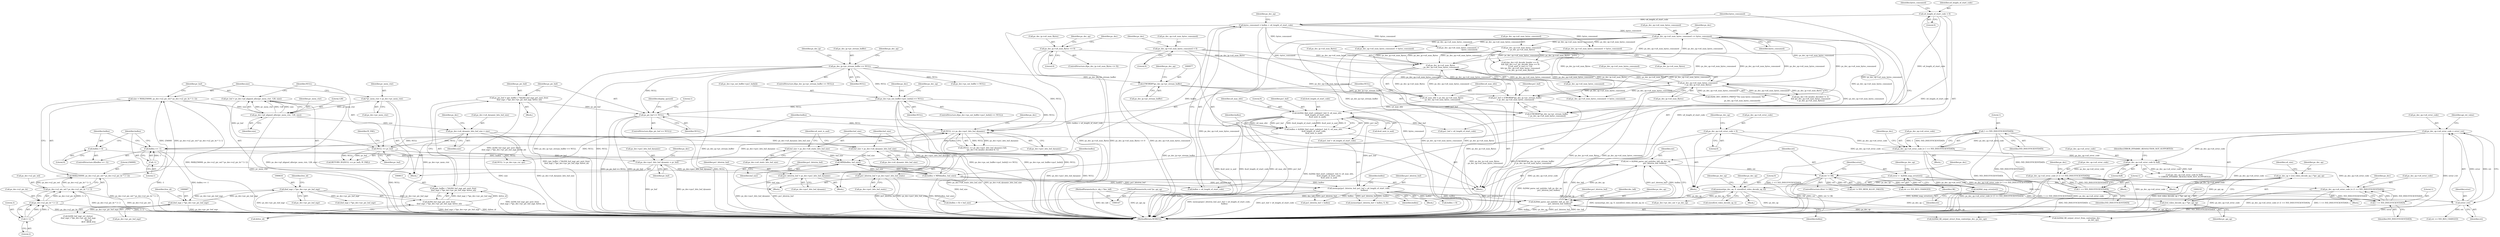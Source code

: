 digraph "0_Android_7554755536019e439433c515eeb44e701fb3bfb2@pointer" {
"1001760" [label="(Call,ps_dec_op->u4_error_code |= (1 << IVD_INSUFFICIENTDATA))"];
"1001708" [label="(Call,ps_dec_op->u4_error_code & 0xff)"];
"1001301" [label="(Call,ps_dec_op->u4_error_code = error | ret)"];
"1001305" [label="(Call,error | ret)"];
"1001297" [label="(Call,error =  ih264d_map_error(ret))"];
"1001299" [label="(Call,ih264d_map_error(ret))"];
"1001292" [label="(Call,ret != OK)"];
"1001284" [label="(Call,ret = ih264d_parse_nal_unit(dec_hdl, ps_dec_op,\n                              pu1_bitstrm_buf, buflen))"];
"1001286" [label="(Call,ih264d_parse_nal_unit(dec_hdl, ps_dec_op,\n                              pu1_bitstrm_buf, buflen))"];
"1000148" [label="(MethodParameterIn,iv_obj_t *dec_hdl)"];
"1000227" [label="(Call,memset(ps_dec_op, 0, sizeof(ivd_video_decode_op_t)))"];
"1000215" [label="(Call,ps_dec_op = (ivd_video_decode_op_t *)pv_api_op)"];
"1000217" [label="(Call,(ivd_video_decode_op_t *)pv_api_op)"];
"1000150" [label="(MethodParameterIn,void *pv_api_op)"];
"1001200" [label="(Call,memcpy(pu1_bitstrm_buf, pu1_buf + u4_length_of_start_code,\n                   buflen))"];
"1001055" [label="(Call,pu1_bitstrm_buf = ps_dec->pu1_bits_buf_dynamic)"];
"1001040" [label="(Call,ps_dec->pu1_bits_buf_dynamic = pv_buf)"];
"1001036" [label="(Call,NULL == pv_buf)"];
"1000995" [label="(Call,NULL == ps_dec->pu1_bits_buf_dynamic)"];
"1000406" [label="(Call,ps_dec->ps_out_buffer->pu1_bufs[i] == NULL)"];
"1000260" [label="(Call,ps_dec_ip->pv_stream_buffer == NULL)"];
"1000623" [label="(Call,ps_pic_buf == NULL)"];
"1000610" [label="(Call,ps_pic_buf = (pic_buffer_t *)ih264_buf_mgr_get_next_free(\n (buf_mgr_t *)ps_dec->pv_pic_buf_mgr, &free_id))"];
"1000612" [label="(Call,(pic_buffer_t *)ih264_buf_mgr_get_next_free(\n (buf_mgr_t *)ps_dec->pv_pic_buf_mgr, &free_id))"];
"1000614" [label="(Call,ih264_buf_mgr_get_next_free(\n (buf_mgr_t *)ps_dec->pv_pic_buf_mgr, &free_id))"];
"1000615" [label="(Call,(buf_mgr_t *)ps_dec->pv_pic_buf_mgr)"];
"1000686" [label="(Call,(buf_mgr_t *)ps_dec->pv_pic_buf_mgr)"];
"1001029" [label="(Call,pv_buf = ps_dec->pf_aligned_alloc(pv_mem_ctxt, 128, size))"];
"1001031" [label="(Call,ps_dec->pf_aligned_alloc(pv_mem_ctxt, 128, size))"];
"1001009" [label="(Call,*pv_mem_ctxt = ps_dec->pv_mem_ctxt)"];
"1001014" [label="(Call,size = MAX(256000, ps_dec->u2_pic_wd * ps_dec->u2_pic_ht * 3 / 2))"];
"1001016" [label="(Call,MAX(256000, ps_dec->u2_pic_wd * ps_dec->u2_pic_ht * 3 / 2))"];
"1001018" [label="(Call,ps_dec->u2_pic_wd * ps_dec->u2_pic_ht * 3 / 2)"];
"1001022" [label="(Call,ps_dec->u2_pic_ht * 3 / 2)"];
"1001026" [label="(Call,3 / 2)"];
"1001067" [label="(Call,pu1_bitstrm_buf = ps_dec->pu1_bits_buf_static)"];
"1001082" [label="(Call,ih264d_find_start_code(pu1_buf, 0, u4_max_ofst,\n &u4_length_of_start_code,\n &u4_next_is_aud))"];
"1000973" [label="(Call,pu1_buf = (UWORD8*)ps_dec_ip->pv_stream_buffer\n + ps_dec_op->u4_num_bytes_consumed)"];
"1000976" [label="(Call,(UWORD8*)ps_dec_ip->pv_stream_buffer)"];
"1001450" [label="(Call,ps_dec_op->u4_num_bytes_consumed\n < ps_dec_ip->u4_num_Bytes)"];
"1001108" [label="(Call,ps_dec_op->u4_num_bytes_consumed += bytes_consumed)"];
"1001103" [label="(Call,bytes_consumed = buflen + u4_length_of_start_code)"];
"1001098" [label="(Call,buflen = MIN(buflen, buf_size))"];
"1001100" [label="(Call,MIN(buflen, buf_size))"];
"1001091" [label="(Call,buflen == -1)"];
"1001080" [label="(Call,buflen = ih264d_find_start_code(pu1_buf, 0, u4_max_ofst,\n &u4_length_of_start_code,\n &u4_next_is_aud))"];
"1001093" [label="(Call,-1)"];
"1001095" [label="(Call,buflen = 0)"];
"1001060" [label="(Call,buf_size = ps_dec->u4_dynamic_bits_buf_size)"];
"1001045" [label="(Call,ps_dec->u4_dynamic_bits_buf_size = size)"];
"1001072" [label="(Call,buf_size = ps_dec->u4_static_bits_buf_size)"];
"1000171" [label="(Call,u4_length_of_start_code = 0)"];
"1000986" [label="(Call,ps_dec_ip->u4_num_Bytes\n - ps_dec_op->u4_num_bytes_consumed)"];
"1001425" [label="(Call,ps_dec_op->u4_num_bytes_consumed\n < ps_dec_ip->u4_num_Bytes)"];
"1000281" [label="(Call,ps_dec_ip->u4_num_Bytes <= 0)"];
"1000306" [label="(Call,ps_dec_op->u4_num_bytes_consumed = 0)"];
"1000984" [label="(Call,u4_max_ofst = ps_dec_ip->u4_num_Bytes\n - ps_dec_op->u4_num_bytes_consumed)"];
"1000476" [label="(Call,ps_dec_op->u4_error_code = 0)"];
"1001234" [label="(Call,ps_dec_op->u4_error_code |= 1 << IVD_INSUFFICIENTDATA)"];
"1001238" [label="(Call,1 << IVD_INSUFFICIENTDATA)"];
"1001740" [label="(Call,ps_dec_op->u4_error_code |= (1 << IVD_INSUFFICIENTDATA))"];
"1001744" [label="(Call,1 << IVD_INSUFFICIENTDATA)"];
"1001764" [label="(Call,1 << IVD_INSUFFICIENTDATA)"];
"1001057" [label="(Call,ps_dec->pu1_bits_buf_dynamic)"];
"1001289" [label="(Identifier,pu1_bitstrm_buf)"];
"1001022" [label="(Call,ps_dec->u2_pic_ht * 3 / 2)"];
"1001061" [label="(Identifier,buf_size)"];
"1001017" [label="(Literal,256000)"];
"1001552" [label="(Call,ret == IVD_RES_CHANGED)"];
"1001306" [label="(Identifier,error)"];
"1000994" [label="(Call,(NULL == ps_dec->pu1_bits_buf_dynamic) &&\n (ps_dec->i4_header_decoded & 1))"];
"1001080" [label="(Call,buflen = ih264d_find_start_code(pu1_buf, 0, u4_max_ofst,\n &u4_length_of_start_code,\n &u4_next_is_aud))"];
"1001082" [label="(Call,ih264d_find_start_code(pu1_buf, 0, u4_max_ofst,\n &u4_length_of_start_code,\n &u4_next_is_aud))"];
"1001105" [label="(Call,buflen + u4_length_of_start_code)"];
"1000313" [label="(Identifier,ps_dec)"];
"1000630" [label="(Identifier,display_queued)"];
"1001200" [label="(Call,memcpy(pu1_bitstrm_buf, pu1_buf + u4_length_of_start_code,\n                   buflen))"];
"1001292" [label="(Call,ret != OK)"];
"1001101" [label="(Identifier,buflen)"];
"1001294" [label="(Identifier,OK)"];
"1001108" [label="(Call,ps_dec_op->u4_num_bytes_consumed += bytes_consumed)"];
"1000480" [label="(Literal,0)"];
"1001286" [label="(Call,ih264d_parse_nal_unit(dec_hdl, ps_dec_op,\n                              pu1_bitstrm_buf, buflen))"];
"1001419" [label="(Call,(ps_dec->i4_header_decoded != 3)\n && (ps_dec_op->u4_num_bytes_consumed\n < ps_dec_ip->u4_num_Bytes))"];
"1001010" [label="(Identifier,pv_mem_ctxt)"];
"1001026" [label="(Call,3 / 2)"];
"1001052" [label="(Identifier,ps_dec)"];
"1001744" [label="(Call,1 << IVD_INSUFFICIENTDATA)"];
"1001299" [label="(Call,ih264d_map_error(ret))"];
"1001085" [label="(Identifier,u4_max_ofst)"];
"1000215" [label="(Call,ps_dec_op = (ivd_video_decode_op_t *)pv_api_op)"];
"1001060" [label="(Call,buf_size = ps_dec->u4_dynamic_bits_buf_size)"];
"1000280" [label="(ControlStructure,if(ps_dec_ip->u4_num_Bytes <= 0))"];
"1001741" [label="(Call,ps_dec_op->u4_error_code)"];
"1001295" [label="(Block,)"];
"1001450" [label="(Call,ps_dec_op->u4_num_bytes_consumed\n < ps_dec_ip->u4_num_Bytes)"];
"1001370" [label="(Call,ps_dec_op->u4_num_bytes_consumed -= bytes_consumed)"];
"1001587" [label="(Call,ps_dec_op->u4_num_bytes_consumed -= bytes_consumed)"];
"1001038" [label="(Identifier,pv_buf)"];
"1002022" [label="(Call,ih264d_fill_output_struct_from_context(ps_dec, ps_dec_op))"];
"1000997" [label="(Call,ps_dec->pu1_bits_buf_dynamic)"];
"1001712" [label="(Literal,0xff)"];
"1001011" [label="(Call,ps_dec->pv_mem_ctxt)"];
"1001084" [label="(Literal,0)"];
"1000282" [label="(Call,ps_dec_ip->u4_num_Bytes)"];
"1001244" [label="(Identifier,ps_dec)"];
"1001016" [label="(Call,MAX(256000, ps_dec->u2_pic_wd * ps_dec->u2_pic_ht * 3 / 2))"];
"1001096" [label="(Identifier,buflen)"];
"1000686" [label="(Call,(buf_mgr_t *)ps_dec->pv_pic_buf_mgr)"];
"1000611" [label="(Identifier,ps_pic_buf)"];
"1001240" [label="(Identifier,IVD_INSUFFICIENTDATA)"];
"1001284" [label="(Call,ret = ih264d_parse_nal_unit(dec_hdl, ps_dec_op,\n                              pu1_bitstrm_buf, buflen))"];
"1001745" [label="(Literal,1)"];
"1000614" [label="(Call,ih264_buf_mgr_get_next_free(\n (buf_mgr_t *)ps_dec->pv_pic_buf_mgr, &free_id))"];
"1001214" [label="(Call,pu1_bitstrm_buf + buflen)"];
"1000978" [label="(Call,ps_dec_ip->pv_stream_buffer)"];
"1000691" [label="(Identifier,free_id)"];
"1001740" [label="(Call,ps_dec_op->u4_error_code |= (1 << IVD_INSUFFICIENTDATA))"];
"1001049" [label="(Identifier,size)"];
"1001713" [label="(Identifier,ERROR_DYNAMIC_RESOLUTION_NOT_SUPPORTED)"];
"1001068" [label="(Identifier,pu1_bitstrm_buf)"];
"1000171" [label="(Call,u4_length_of_start_code = 0)"];
"1000620" [label="(Call,&free_id)"];
"1000268" [label="(Identifier,ps_dec_op)"];
"1001103" [label="(Call,bytes_consumed = buflen + u4_length_of_start_code)"];
"1001302" [label="(Call,ps_dec_op->u4_error_code)"];
"1001119" [label="(Identifier,ps_dec)"];
"1001213" [label="(Call,memset(pu1_bitstrm_buf + buflen, 0, 8))"];
"1001036" [label="(Call,NULL == pv_buf)"];
"1000995" [label="(Call,NULL == ps_dec->pu1_bits_buf_dynamic)"];
"1001067" [label="(Call,pu1_bitstrm_buf = ps_dec->pu1_bits_buf_static)"];
"1000483" [label="(Identifier,ps_dec_op)"];
"1001248" [label="(Call,ih264d_fill_output_struct_from_context(ps_dec,\n                                                           ps_dec_op))"];
"1001027" [label="(Literal,3)"];
"1000984" [label="(Call,u4_max_ofst = ps_dec_ip->u4_num_Bytes\n - ps_dec_op->u4_num_bytes_consumed)"];
"1001039" [label="(Identifier,IV_FAIL)"];
"1001018" [label="(Call,ps_dec->u2_pic_wd * ps_dec->u2_pic_ht * 3 / 2)"];
"1001047" [label="(Identifier,ps_dec)"];
"1001451" [label="(Call,ps_dec_op->u4_num_bytes_consumed)"];
"1001028" [label="(Literal,2)"];
"1001015" [label="(Identifier,size)"];
"1001297" [label="(Call,error =  ih264d_map_error(ret))"];
"1000176" [label="(Identifier,bytes_consumed)"];
"1000223" [label="(Identifier,u4_size)"];
"1001034" [label="(Identifier,size)"];
"1001708" [label="(Call,ps_dec_op->u4_error_code & 0xff)"];
"1001207" [label="(Call,(buflen + 8) < buf_size)"];
"1001081" [label="(Identifier,buflen)"];
"1001739" [label="(Block,)"];
"1001765" [label="(Literal,1)"];
"1001298" [label="(Identifier,error)"];
"1000982" [label="(Identifier,ps_dec_op)"];
"1001235" [label="(Call,ps_dec_op->u4_error_code)"];
"1001291" [label="(ControlStructure,if(ret != OK))"];
"1000612" [label="(Call,(pic_buffer_t *)ih264_buf_mgr_get_next_free(\n (buf_mgr_t *)ps_dec->pv_pic_buf_mgr, &free_id))"];
"1001766" [label="(Identifier,IVD_INSUFFICIENTDATA)"];
"1001287" [label="(Identifier,dec_hdl)"];
"1000260" [label="(Call,ps_dec_ip->pv_stream_buffer == NULL)"];
"1001126" [label="(Call,pu1_buf + u4_length_of_start_code)"];
"1001434" [label="(Call,((ps_dec->i4_decode_header == 0)\n && ((ps_dec->u1_pic_decode_done == 0)\n || (u4_next_is_aud == 1)))\n && (ps_dec_op->u4_num_bytes_consumed\n < ps_dec_ip->u4_num_Bytes))"];
"1001072" [label="(Call,buf_size = ps_dec->u4_static_bits_buf_size)"];
"1000237" [label="(Call,ps_dec->pv_dec_out = ps_dec_op)"];
"1001761" [label="(Call,ps_dec_op->u4_error_code)"];
"1002135" [label="(Call,H264_DEC_DEBUG_PRINT(\"The num bytes consumed: %d\n\",\n                         ps_dec_op->u4_num_bytes_consumed))"];
"1000986" [label="(Call,ps_dec_ip->u4_num_Bytes\n - ps_dec_op->u4_num_bytes_consumed)"];
"1001054" [label="(Block,)"];
"1001313" [label="(Call,ret == IVD_RES_CHANGED)"];
"1000150" [label="(MethodParameterIn,void *pv_api_op)"];
"1001285" [label="(Identifier,ret)"];
"1001035" [label="(Call,RETURN_IF((NULL == pv_buf), IV_FAIL))"];
"1001066" [label="(Block,)"];
"1001151" [label="(Call,ps_dec_op->u4_num_bytes_consumed -=\n                                        bytes_consumed)"];
"1001100" [label="(Call,MIN(buflen, buf_size))"];
"1001088" [label="(Call,&u4_next_is_aud)"];
"1001112" [label="(Identifier,bytes_consumed)"];
"1000987" [label="(Call,ps_dec_ip->u4_num_Bytes)"];
"1000230" [label="(Call,sizeof(ivd_video_decode_op_t))"];
"1001305" [label="(Call,error | ret)"];
"1000608" [label="(Block,)"];
"1001083" [label="(Identifier,pu1_buf)"];
"1000310" [label="(Literal,0)"];
"1000220" [label="(Block,)"];
"1001009" [label="(Call,*pv_mem_ctxt = ps_dec->pv_mem_ctxt)"];
"1000217" [label="(Call,(ivd_video_decode_op_t *)pv_api_op)"];
"1001014" [label="(Call,size = MAX(256000, ps_dec->u2_pic_wd * ps_dec->u2_pic_ht * 3 / 2))"];
"1001095" [label="(Call,buflen = 0)"];
"1000307" [label="(Call,ps_dec_op->u4_num_bytes_consumed)"];
"1001099" [label="(Identifier,buflen)"];
"1000435" [label="(Identifier,ps_dec)"];
"1001031" [label="(Call,ps_dec->pf_aligned_alloc(pv_mem_ctxt, 128, size))"];
"1000289" [label="(Identifier,ps_dec_op)"];
"1000303" [label="(Identifier,ps_dec)"];
"1001751" [label="(Identifier,ps_dec)"];
"1001205" [label="(Identifier,buflen)"];
"1001098" [label="(Call,buflen = MIN(buflen, buf_size))"];
"1001764" [label="(Call,1 << IVD_INSUFFICIENTDATA)"];
"1001037" [label="(Identifier,NULL)"];
"1001040" [label="(Call,ps_dec->pu1_bits_buf_dynamic = pv_buf)"];
"1001472" [label="(Call,ret != IVD_MEM_ALLOC_FAILED)"];
"1001045" [label="(Call,ps_dec->u4_dynamic_bits_buf_size = size)"];
"1001097" [label="(Literal,0)"];
"1001019" [label="(Call,ps_dec->u2_pic_wd)"];
"1001746" [label="(Identifier,IVD_INSUFFICIENTDATA)"];
"1001707" [label="(Call,(ps_dec_op->u4_error_code & 0xff)\n != ERROR_DYNAMIC_RESOLUTION_NOT_SUPPORTED)"];
"1000418" [label="(Identifier,ps_dec_op)"];
"1000173" [label="(Literal,0)"];
"1001201" [label="(Identifier,pu1_bitstrm_buf)"];
"1001104" [label="(Identifier,bytes_consumed)"];
"1000971" [label="(Block,)"];
"1001209" [label="(Identifier,buflen)"];
"1000622" [label="(ControlStructure,if(ps_pic_buf == NULL))"];
"1001032" [label="(Identifier,pv_mem_ctxt)"];
"1001074" [label="(Call,ps_dec->u4_static_bits_buf_size)"];
"1000219" [label="(Identifier,pv_api_op)"];
"1001290" [label="(Identifier,buflen)"];
"1001760" [label="(Call,ps_dec_op->u4_error_code |= (1 << IVD_INSUFFICIENTDATA))"];
"1000623" [label="(Call,ps_pic_buf == NULL)"];
"1001347" [label="(Call,ps_dec_op->u4_num_bytes_consumed -= bytes_consumed)"];
"1000151" [label="(Block,)"];
"1001023" [label="(Call,ps_dec->u2_pic_ht)"];
"1001709" [label="(Call,ps_dec_op->u4_error_code)"];
"1000148" [label="(MethodParameterIn,iv_obj_t *dec_hdl)"];
"1001110" [label="(Identifier,ps_dec_op)"];
"1001202" [label="(Call,pu1_buf + u4_length_of_start_code)"];
"1001301" [label="(Call,ps_dec_op->u4_error_code = error | ret)"];
"1000285" [label="(Literal,0)"];
"1000229" [label="(Literal,0)"];
"1002100" [label="(Call,NULL != ps_dec->ps_cur_sps)"];
"1000621" [label="(Identifier,free_id)"];
"1001046" [label="(Call,ps_dec->u4_dynamic_bits_buf_size)"];
"1001005" [label="(Block,)"];
"1001303" [label="(Identifier,ps_dec_op)"];
"1000975" [label="(Call,(UWORD8*)ps_dec_ip->pv_stream_buffer\n + ps_dec_op->u4_num_bytes_consumed)"];
"1000610" [label="(Call,ps_pic_buf = (pic_buffer_t *)ih264_buf_mgr_get_next_free(\n (buf_mgr_t *)ps_dec->pv_pic_buf_mgr, &free_id))"];
"1001425" [label="(Call,ps_dec_op->u4_num_bytes_consumed\n < ps_dec_ip->u4_num_Bytes)"];
"1001062" [label="(Call,ps_dec->u4_dynamic_bits_buf_size)"];
"1001090" [label="(ControlStructure,if(buflen == -1))"];
"1000477" [label="(Call,ps_dec_op->u4_error_code)"];
"1000985" [label="(Identifier,u4_max_ofst)"];
"1001429" [label="(Call,ps_dec_ip->u4_num_Bytes)"];
"1000234" [label="(Identifier,ps_dec_op)"];
"1000306" [label="(Call,ps_dec_op->u4_num_bytes_consumed = 0)"];
"1000414" [label="(Identifier,NULL)"];
"1001199" [label="(Block,)"];
"1000259" [label="(ControlStructure,if(ps_dec_ip->pv_stream_buffer == NULL))"];
"1001109" [label="(Call,ps_dec_op->u4_num_bytes_consumed)"];
"1001293" [label="(Identifier,ret)"];
"1001300" [label="(Identifier,ret)"];
"1001029" [label="(Call,pv_buf = ps_dec->pf_aligned_alloc(pv_mem_ctxt, 128, size))"];
"1000617" [label="(Call,ps_dec->pv_pic_buf_mgr)"];
"1001759" [label="(Block,)"];
"1001307" [label="(Identifier,ret)"];
"1001044" [label="(Identifier,pv_buf)"];
"1000678" [label="(Literal,1)"];
"1001030" [label="(Identifier,pv_buf)"];
"1000405" [label="(ControlStructure,if(ps_dec->ps_out_buffer->pu1_bufs[i] == NULL))"];
"1000283" [label="(Identifier,ps_dec_ip)"];
"1000264" [label="(Identifier,NULL)"];
"1001208" [label="(Call,buflen + 8)"];
"1000624" [label="(Identifier,ps_pic_buf)"];
"1001234" [label="(Call,ps_dec_op->u4_error_code |= 1 << IVD_INSUFFICIENTDATA)"];
"1001055" [label="(Call,pu1_bitstrm_buf = ps_dec->pu1_bits_buf_dynamic)"];
"1001041" [label="(Call,ps_dec->pu1_bits_buf_dynamic)"];
"1000216" [label="(Identifier,ps_dec_op)"];
"1001093" [label="(Call,-1)"];
"1001238" [label="(Call,1 << IVD_INSUFFICIENTDATA)"];
"1001239" [label="(Literal,1)"];
"1001002" [label="(Identifier,ps_dec)"];
"1001769" [label="(Identifier,ps_dec)"];
"1001073" [label="(Identifier,buf_size)"];
"1002142" [label="(MethodReturn,WORD32)"];
"1001309" [label="(Identifier,api_ret_value)"];
"1000625" [label="(Identifier,NULL)"];
"1000688" [label="(Call,ps_dec->pv_pic_buf_mgr)"];
"1000172" [label="(Identifier,u4_length_of_start_code)"];
"1001091" [label="(Call,buflen == -1)"];
"1000973" [label="(Call,pu1_buf = (UWORD8*)ps_dec_ip->pv_stream_buffer\n + ps_dec_op->u4_num_bytes_consumed)"];
"1001069" [label="(Call,ps_dec->pu1_bits_buf_static)"];
"1001086" [label="(Call,&u4_length_of_start_code)"];
"1001094" [label="(Literal,1)"];
"1000974" [label="(Identifier,pu1_buf)"];
"1000685" [label="(Call,ih264_buf_mgr_set_status(\n (buf_mgr_t *)ps_dec->pv_pic_buf_mgr,\n                                    free_id,\n                                    BUF_MGR_IO))"];
"1000976" [label="(Call,(UWORD8*)ps_dec_ip->pv_stream_buffer)"];
"1001033" [label="(Literal,128)"];
"1000406" [label="(Call,ps_dec->ps_out_buffer->pu1_bufs[i] == NULL)"];
"1001078" [label="(Identifier,u4_next_is_aud)"];
"1000227" [label="(Call,memset(ps_dec_op, 0, sizeof(ivd_video_decode_op_t)))"];
"1001288" [label="(Identifier,ps_dec_op)"];
"1001228" [label="(Block,)"];
"1000476" [label="(Call,ps_dec_op->u4_error_code = 0)"];
"1000228" [label="(Identifier,ps_dec_op)"];
"1000615" [label="(Call,(buf_mgr_t *)ps_dec->pv_pic_buf_mgr)"];
"1001367" [label="(Identifier,ps_dec)"];
"1001102" [label="(Identifier,buf_size)"];
"1000407" [label="(Call,ps_dec->ps_out_buffer->pu1_bufs[i])"];
"1000261" [label="(Call,ps_dec_ip->pv_stream_buffer)"];
"1001056" [label="(Identifier,pu1_bitstrm_buf)"];
"1000990" [label="(Call,ps_dec_op->u4_num_bytes_consumed)"];
"1001426" [label="(Call,ps_dec_op->u4_num_bytes_consumed)"];
"1000996" [label="(Identifier,NULL)"];
"1000696" [label="(Call,(buf_mgr_t *)ps_dec->pv_pic_buf_mgr)"];
"1000311" [label="(Call,ps_dec->ps_out_buffer = NULL)"];
"1001092" [label="(Identifier,buflen)"];
"1001454" [label="(Call,ps_dec_ip->u4_num_Bytes)"];
"1000281" [label="(Call,ps_dec_ip->u4_num_Bytes <= 0)"];
"1001760" -> "1001759"  [label="AST: "];
"1001760" -> "1001764"  [label="CFG: "];
"1001761" -> "1001760"  [label="AST: "];
"1001764" -> "1001760"  [label="AST: "];
"1001769" -> "1001760"  [label="CFG: "];
"1001760" -> "1002142"  [label="DDG: ps_dec_op->u4_error_code |= (1 << IVD_INSUFFICIENTDATA)"];
"1001760" -> "1002142"  [label="DDG: 1 << IVD_INSUFFICIENTDATA"];
"1001760" -> "1002142"  [label="DDG: ps_dec_op->u4_error_code"];
"1001708" -> "1001760"  [label="DDG: ps_dec_op->u4_error_code"];
"1001740" -> "1001760"  [label="DDG: ps_dec_op->u4_error_code"];
"1001764" -> "1001760"  [label="DDG: 1"];
"1001764" -> "1001760"  [label="DDG: IVD_INSUFFICIENTDATA"];
"1001708" -> "1001707"  [label="AST: "];
"1001708" -> "1001712"  [label="CFG: "];
"1001709" -> "1001708"  [label="AST: "];
"1001712" -> "1001708"  [label="AST: "];
"1001713" -> "1001708"  [label="CFG: "];
"1001708" -> "1002142"  [label="DDG: ps_dec_op->u4_error_code"];
"1001708" -> "1001707"  [label="DDG: ps_dec_op->u4_error_code"];
"1001708" -> "1001707"  [label="DDG: 0xff"];
"1001301" -> "1001708"  [label="DDG: ps_dec_op->u4_error_code"];
"1000476" -> "1001708"  [label="DDG: ps_dec_op->u4_error_code"];
"1001234" -> "1001708"  [label="DDG: ps_dec_op->u4_error_code"];
"1001708" -> "1001740"  [label="DDG: ps_dec_op->u4_error_code"];
"1001301" -> "1001295"  [label="AST: "];
"1001301" -> "1001305"  [label="CFG: "];
"1001302" -> "1001301"  [label="AST: "];
"1001305" -> "1001301"  [label="AST: "];
"1001309" -> "1001301"  [label="CFG: "];
"1001301" -> "1002142"  [label="DDG: ps_dec_op->u4_error_code"];
"1001301" -> "1002142"  [label="DDG: error | ret"];
"1001301" -> "1001234"  [label="DDG: ps_dec_op->u4_error_code"];
"1001305" -> "1001301"  [label="DDG: error"];
"1001305" -> "1001301"  [label="DDG: ret"];
"1001305" -> "1001307"  [label="CFG: "];
"1001306" -> "1001305"  [label="AST: "];
"1001307" -> "1001305"  [label="AST: "];
"1001305" -> "1002142"  [label="DDG: error"];
"1001297" -> "1001305"  [label="DDG: error"];
"1001299" -> "1001305"  [label="DDG: ret"];
"1001305" -> "1001313"  [label="DDG: ret"];
"1001297" -> "1001295"  [label="AST: "];
"1001297" -> "1001299"  [label="CFG: "];
"1001298" -> "1001297"  [label="AST: "];
"1001299" -> "1001297"  [label="AST: "];
"1001303" -> "1001297"  [label="CFG: "];
"1001297" -> "1002142"  [label="DDG: ih264d_map_error(ret)"];
"1001299" -> "1001297"  [label="DDG: ret"];
"1001299" -> "1001300"  [label="CFG: "];
"1001300" -> "1001299"  [label="AST: "];
"1001292" -> "1001299"  [label="DDG: ret"];
"1001292" -> "1001291"  [label="AST: "];
"1001292" -> "1001294"  [label="CFG: "];
"1001293" -> "1001292"  [label="AST: "];
"1001294" -> "1001292"  [label="AST: "];
"1001298" -> "1001292"  [label="CFG: "];
"1001367" -> "1001292"  [label="CFG: "];
"1001292" -> "1002142"  [label="DDG: OK"];
"1001292" -> "1002142"  [label="DDG: ret"];
"1001292" -> "1002142"  [label="DDG: ret != OK"];
"1001284" -> "1001292"  [label="DDG: ret"];
"1001292" -> "1001472"  [label="DDG: ret"];
"1001292" -> "1001552"  [label="DDG: ret"];
"1001284" -> "1000971"  [label="AST: "];
"1001284" -> "1001286"  [label="CFG: "];
"1001285" -> "1001284"  [label="AST: "];
"1001286" -> "1001284"  [label="AST: "];
"1001293" -> "1001284"  [label="CFG: "];
"1001284" -> "1002142"  [label="DDG: ih264d_parse_nal_unit(dec_hdl, ps_dec_op,\n                              pu1_bitstrm_buf, buflen)"];
"1001286" -> "1001284"  [label="DDG: dec_hdl"];
"1001286" -> "1001284"  [label="DDG: ps_dec_op"];
"1001286" -> "1001284"  [label="DDG: pu1_bitstrm_buf"];
"1001286" -> "1001284"  [label="DDG: buflen"];
"1001286" -> "1001290"  [label="CFG: "];
"1001287" -> "1001286"  [label="AST: "];
"1001288" -> "1001286"  [label="AST: "];
"1001289" -> "1001286"  [label="AST: "];
"1001290" -> "1001286"  [label="AST: "];
"1001286" -> "1002142"  [label="DDG: buflen"];
"1001286" -> "1002142"  [label="DDG: ps_dec_op"];
"1001286" -> "1002142"  [label="DDG: pu1_bitstrm_buf"];
"1001286" -> "1002142"  [label="DDG: dec_hdl"];
"1001286" -> "1001248"  [label="DDG: ps_dec_op"];
"1000148" -> "1001286"  [label="DDG: dec_hdl"];
"1000227" -> "1001286"  [label="DDG: ps_dec_op"];
"1001200" -> "1001286"  [label="DDG: pu1_bitstrm_buf"];
"1001200" -> "1001286"  [label="DDG: buflen"];
"1001286" -> "1002022"  [label="DDG: ps_dec_op"];
"1000148" -> "1000147"  [label="AST: "];
"1000148" -> "1002142"  [label="DDG: dec_hdl"];
"1000227" -> "1000220"  [label="AST: "];
"1000227" -> "1000230"  [label="CFG: "];
"1000228" -> "1000227"  [label="AST: "];
"1000229" -> "1000227"  [label="AST: "];
"1000230" -> "1000227"  [label="AST: "];
"1000234" -> "1000227"  [label="CFG: "];
"1000227" -> "1002142"  [label="DDG: memset(ps_dec_op, 0, sizeof(ivd_video_decode_op_t))"];
"1000215" -> "1000227"  [label="DDG: ps_dec_op"];
"1000227" -> "1000237"  [label="DDG: ps_dec_op"];
"1000227" -> "1001248"  [label="DDG: ps_dec_op"];
"1000227" -> "1002022"  [label="DDG: ps_dec_op"];
"1000215" -> "1000151"  [label="AST: "];
"1000215" -> "1000217"  [label="CFG: "];
"1000216" -> "1000215"  [label="AST: "];
"1000217" -> "1000215"  [label="AST: "];
"1000223" -> "1000215"  [label="CFG: "];
"1000215" -> "1002142"  [label="DDG: (ivd_video_decode_op_t *)pv_api_op"];
"1000217" -> "1000215"  [label="DDG: pv_api_op"];
"1000217" -> "1000219"  [label="CFG: "];
"1000218" -> "1000217"  [label="AST: "];
"1000219" -> "1000217"  [label="AST: "];
"1000217" -> "1002142"  [label="DDG: pv_api_op"];
"1000150" -> "1000217"  [label="DDG: pv_api_op"];
"1000150" -> "1000147"  [label="AST: "];
"1000150" -> "1002142"  [label="DDG: pv_api_op"];
"1001200" -> "1001199"  [label="AST: "];
"1001200" -> "1001205"  [label="CFG: "];
"1001201" -> "1001200"  [label="AST: "];
"1001202" -> "1001200"  [label="AST: "];
"1001205" -> "1001200"  [label="AST: "];
"1001209" -> "1001200"  [label="CFG: "];
"1001200" -> "1002142"  [label="DDG: pu1_buf + u4_length_of_start_code"];
"1001200" -> "1002142"  [label="DDG: memcpy(pu1_bitstrm_buf, pu1_buf + u4_length_of_start_code,\n                   buflen)"];
"1001055" -> "1001200"  [label="DDG: pu1_bitstrm_buf"];
"1001067" -> "1001200"  [label="DDG: pu1_bitstrm_buf"];
"1001082" -> "1001200"  [label="DDG: pu1_buf"];
"1001098" -> "1001200"  [label="DDG: buflen"];
"1001200" -> "1001207"  [label="DDG: buflen"];
"1001200" -> "1001208"  [label="DDG: buflen"];
"1001200" -> "1001213"  [label="DDG: pu1_bitstrm_buf"];
"1001200" -> "1001213"  [label="DDG: buflen"];
"1001200" -> "1001214"  [label="DDG: pu1_bitstrm_buf"];
"1001200" -> "1001214"  [label="DDG: buflen"];
"1001055" -> "1001054"  [label="AST: "];
"1001055" -> "1001057"  [label="CFG: "];
"1001056" -> "1001055"  [label="AST: "];
"1001057" -> "1001055"  [label="AST: "];
"1001061" -> "1001055"  [label="CFG: "];
"1001055" -> "1002142"  [label="DDG: ps_dec->pu1_bits_buf_dynamic"];
"1001055" -> "1002142"  [label="DDG: pu1_bitstrm_buf"];
"1001040" -> "1001055"  [label="DDG: ps_dec->pu1_bits_buf_dynamic"];
"1000995" -> "1001055"  [label="DDG: ps_dec->pu1_bits_buf_dynamic"];
"1001040" -> "1001005"  [label="AST: "];
"1001040" -> "1001044"  [label="CFG: "];
"1001041" -> "1001040"  [label="AST: "];
"1001044" -> "1001040"  [label="AST: "];
"1001047" -> "1001040"  [label="CFG: "];
"1001040" -> "1002142"  [label="DDG: ps_dec->pu1_bits_buf_dynamic"];
"1001040" -> "1002142"  [label="DDG: pv_buf"];
"1001040" -> "1000995"  [label="DDG: ps_dec->pu1_bits_buf_dynamic"];
"1001036" -> "1001040"  [label="DDG: pv_buf"];
"1001036" -> "1001035"  [label="AST: "];
"1001036" -> "1001038"  [label="CFG: "];
"1001037" -> "1001036"  [label="AST: "];
"1001038" -> "1001036"  [label="AST: "];
"1001039" -> "1001036"  [label="CFG: "];
"1001036" -> "1002142"  [label="DDG: NULL"];
"1001036" -> "1000995"  [label="DDG: NULL"];
"1001036" -> "1001035"  [label="DDG: NULL"];
"1001036" -> "1001035"  [label="DDG: pv_buf"];
"1000995" -> "1001036"  [label="DDG: NULL"];
"1001029" -> "1001036"  [label="DDG: pv_buf"];
"1001036" -> "1002100"  [label="DDG: NULL"];
"1000995" -> "1000994"  [label="AST: "];
"1000995" -> "1000997"  [label="CFG: "];
"1000996" -> "1000995"  [label="AST: "];
"1000997" -> "1000995"  [label="AST: "];
"1001002" -> "1000995"  [label="CFG: "];
"1000994" -> "1000995"  [label="CFG: "];
"1000995" -> "1002142"  [label="DDG: NULL"];
"1000995" -> "1002142"  [label="DDG: ps_dec->pu1_bits_buf_dynamic"];
"1000995" -> "1000994"  [label="DDG: NULL"];
"1000995" -> "1000994"  [label="DDG: ps_dec->pu1_bits_buf_dynamic"];
"1000406" -> "1000995"  [label="DDG: NULL"];
"1000623" -> "1000995"  [label="DDG: NULL"];
"1000260" -> "1000995"  [label="DDG: NULL"];
"1000995" -> "1002100"  [label="DDG: NULL"];
"1000406" -> "1000405"  [label="AST: "];
"1000406" -> "1000414"  [label="CFG: "];
"1000407" -> "1000406"  [label="AST: "];
"1000414" -> "1000406"  [label="AST: "];
"1000418" -> "1000406"  [label="CFG: "];
"1000435" -> "1000406"  [label="CFG: "];
"1000406" -> "1002142"  [label="DDG: ps_dec->ps_out_buffer->pu1_bufs[i]"];
"1000406" -> "1002142"  [label="DDG: NULL"];
"1000406" -> "1002142"  [label="DDG: ps_dec->ps_out_buffer->pu1_bufs[i] == NULL"];
"1000260" -> "1000406"  [label="DDG: NULL"];
"1000406" -> "1000623"  [label="DDG: NULL"];
"1000260" -> "1000259"  [label="AST: "];
"1000260" -> "1000264"  [label="CFG: "];
"1000261" -> "1000260"  [label="AST: "];
"1000264" -> "1000260"  [label="AST: "];
"1000268" -> "1000260"  [label="CFG: "];
"1000283" -> "1000260"  [label="CFG: "];
"1000260" -> "1002142"  [label="DDG: ps_dec_ip->pv_stream_buffer == NULL"];
"1000260" -> "1002142"  [label="DDG: NULL"];
"1000260" -> "1002142"  [label="DDG: ps_dec_ip->pv_stream_buffer"];
"1000260" -> "1000311"  [label="DDG: NULL"];
"1000260" -> "1000623"  [label="DDG: NULL"];
"1000260" -> "1000976"  [label="DDG: ps_dec_ip->pv_stream_buffer"];
"1000623" -> "1000622"  [label="AST: "];
"1000623" -> "1000625"  [label="CFG: "];
"1000624" -> "1000623"  [label="AST: "];
"1000625" -> "1000623"  [label="AST: "];
"1000630" -> "1000623"  [label="CFG: "];
"1000678" -> "1000623"  [label="CFG: "];
"1000623" -> "1002142"  [label="DDG: ps_pic_buf == NULL"];
"1000623" -> "1002142"  [label="DDG: ps_pic_buf"];
"1000623" -> "1002142"  [label="DDG: NULL"];
"1000610" -> "1000623"  [label="DDG: ps_pic_buf"];
"1000610" -> "1000608"  [label="AST: "];
"1000610" -> "1000612"  [label="CFG: "];
"1000611" -> "1000610"  [label="AST: "];
"1000612" -> "1000610"  [label="AST: "];
"1000624" -> "1000610"  [label="CFG: "];
"1000610" -> "1002142"  [label="DDG: (pic_buffer_t *)ih264_buf_mgr_get_next_free(\n (buf_mgr_t *)ps_dec->pv_pic_buf_mgr, &free_id)"];
"1000612" -> "1000610"  [label="DDG: ih264_buf_mgr_get_next_free(\n (buf_mgr_t *)ps_dec->pv_pic_buf_mgr, &free_id)"];
"1000612" -> "1000614"  [label="CFG: "];
"1000613" -> "1000612"  [label="AST: "];
"1000614" -> "1000612"  [label="AST: "];
"1000612" -> "1002142"  [label="DDG: ih264_buf_mgr_get_next_free(\n (buf_mgr_t *)ps_dec->pv_pic_buf_mgr, &free_id)"];
"1000614" -> "1000612"  [label="DDG: (buf_mgr_t *)ps_dec->pv_pic_buf_mgr"];
"1000614" -> "1000612"  [label="DDG: &free_id"];
"1000614" -> "1000620"  [label="CFG: "];
"1000615" -> "1000614"  [label="AST: "];
"1000620" -> "1000614"  [label="AST: "];
"1000614" -> "1002142"  [label="DDG: (buf_mgr_t *)ps_dec->pv_pic_buf_mgr"];
"1000614" -> "1002142"  [label="DDG: &free_id"];
"1000615" -> "1000614"  [label="DDG: ps_dec->pv_pic_buf_mgr"];
"1000615" -> "1000617"  [label="CFG: "];
"1000616" -> "1000615"  [label="AST: "];
"1000617" -> "1000615"  [label="AST: "];
"1000621" -> "1000615"  [label="CFG: "];
"1000615" -> "1002142"  [label="DDG: ps_dec->pv_pic_buf_mgr"];
"1000686" -> "1000615"  [label="DDG: ps_dec->pv_pic_buf_mgr"];
"1000615" -> "1000686"  [label="DDG: ps_dec->pv_pic_buf_mgr"];
"1000615" -> "1000696"  [label="DDG: ps_dec->pv_pic_buf_mgr"];
"1000686" -> "1000685"  [label="AST: "];
"1000686" -> "1000688"  [label="CFG: "];
"1000687" -> "1000686"  [label="AST: "];
"1000688" -> "1000686"  [label="AST: "];
"1000691" -> "1000686"  [label="CFG: "];
"1000686" -> "1002142"  [label="DDG: ps_dec->pv_pic_buf_mgr"];
"1000686" -> "1000685"  [label="DDG: ps_dec->pv_pic_buf_mgr"];
"1001029" -> "1001005"  [label="AST: "];
"1001029" -> "1001031"  [label="CFG: "];
"1001030" -> "1001029"  [label="AST: "];
"1001031" -> "1001029"  [label="AST: "];
"1001037" -> "1001029"  [label="CFG: "];
"1001029" -> "1002142"  [label="DDG: ps_dec->pf_aligned_alloc(pv_mem_ctxt, 128, size)"];
"1001031" -> "1001029"  [label="DDG: pv_mem_ctxt"];
"1001031" -> "1001029"  [label="DDG: 128"];
"1001031" -> "1001029"  [label="DDG: size"];
"1001031" -> "1001034"  [label="CFG: "];
"1001032" -> "1001031"  [label="AST: "];
"1001033" -> "1001031"  [label="AST: "];
"1001034" -> "1001031"  [label="AST: "];
"1001031" -> "1002142"  [label="DDG: pv_mem_ctxt"];
"1001009" -> "1001031"  [label="DDG: pv_mem_ctxt"];
"1001014" -> "1001031"  [label="DDG: size"];
"1001031" -> "1001045"  [label="DDG: size"];
"1001009" -> "1001005"  [label="AST: "];
"1001009" -> "1001011"  [label="CFG: "];
"1001010" -> "1001009"  [label="AST: "];
"1001011" -> "1001009"  [label="AST: "];
"1001015" -> "1001009"  [label="CFG: "];
"1001009" -> "1002142"  [label="DDG: ps_dec->pv_mem_ctxt"];
"1001014" -> "1001005"  [label="AST: "];
"1001014" -> "1001016"  [label="CFG: "];
"1001015" -> "1001014"  [label="AST: "];
"1001016" -> "1001014"  [label="AST: "];
"1001030" -> "1001014"  [label="CFG: "];
"1001014" -> "1002142"  [label="DDG: MAX(256000, ps_dec->u2_pic_wd * ps_dec->u2_pic_ht * 3 / 2)"];
"1001016" -> "1001014"  [label="DDG: 256000"];
"1001016" -> "1001014"  [label="DDG: ps_dec->u2_pic_wd * ps_dec->u2_pic_ht * 3 / 2"];
"1001016" -> "1001018"  [label="CFG: "];
"1001017" -> "1001016"  [label="AST: "];
"1001018" -> "1001016"  [label="AST: "];
"1001016" -> "1002142"  [label="DDG: ps_dec->u2_pic_wd * ps_dec->u2_pic_ht * 3 / 2"];
"1001018" -> "1001016"  [label="DDG: ps_dec->u2_pic_wd"];
"1001018" -> "1001016"  [label="DDG: ps_dec->u2_pic_ht * 3 / 2"];
"1001018" -> "1001022"  [label="CFG: "];
"1001019" -> "1001018"  [label="AST: "];
"1001022" -> "1001018"  [label="AST: "];
"1001018" -> "1002142"  [label="DDG: ps_dec->u2_pic_wd"];
"1001018" -> "1002142"  [label="DDG: ps_dec->u2_pic_ht * 3 / 2"];
"1001022" -> "1001018"  [label="DDG: ps_dec->u2_pic_ht"];
"1001022" -> "1001018"  [label="DDG: 3 / 2"];
"1001022" -> "1001026"  [label="CFG: "];
"1001023" -> "1001022"  [label="AST: "];
"1001026" -> "1001022"  [label="AST: "];
"1001022" -> "1002142"  [label="DDG: 3 / 2"];
"1001022" -> "1002142"  [label="DDG: ps_dec->u2_pic_ht"];
"1001026" -> "1001022"  [label="DDG: 3"];
"1001026" -> "1001022"  [label="DDG: 2"];
"1001026" -> "1001028"  [label="CFG: "];
"1001027" -> "1001026"  [label="AST: "];
"1001028" -> "1001026"  [label="AST: "];
"1001067" -> "1001066"  [label="AST: "];
"1001067" -> "1001069"  [label="CFG: "];
"1001068" -> "1001067"  [label="AST: "];
"1001069" -> "1001067"  [label="AST: "];
"1001073" -> "1001067"  [label="CFG: "];
"1001067" -> "1002142"  [label="DDG: ps_dec->pu1_bits_buf_static"];
"1001067" -> "1002142"  [label="DDG: pu1_bitstrm_buf"];
"1001082" -> "1001080"  [label="AST: "];
"1001082" -> "1001088"  [label="CFG: "];
"1001083" -> "1001082"  [label="AST: "];
"1001084" -> "1001082"  [label="AST: "];
"1001085" -> "1001082"  [label="AST: "];
"1001086" -> "1001082"  [label="AST: "];
"1001088" -> "1001082"  [label="AST: "];
"1001080" -> "1001082"  [label="CFG: "];
"1001082" -> "1002142"  [label="DDG: &u4_next_is_aud"];
"1001082" -> "1002142"  [label="DDG: &u4_length_of_start_code"];
"1001082" -> "1002142"  [label="DDG: u4_max_ofst"];
"1001082" -> "1002142"  [label="DDG: pu1_buf"];
"1001082" -> "1001080"  [label="DDG: u4_max_ofst"];
"1001082" -> "1001080"  [label="DDG: pu1_buf"];
"1001082" -> "1001080"  [label="DDG: &u4_length_of_start_code"];
"1001082" -> "1001080"  [label="DDG: &u4_next_is_aud"];
"1001082" -> "1001080"  [label="DDG: 0"];
"1000973" -> "1001082"  [label="DDG: pu1_buf"];
"1000984" -> "1001082"  [label="DDG: u4_max_ofst"];
"1001082" -> "1001126"  [label="DDG: pu1_buf"];
"1001082" -> "1001202"  [label="DDG: pu1_buf"];
"1000973" -> "1000971"  [label="AST: "];
"1000973" -> "1000975"  [label="CFG: "];
"1000974" -> "1000973"  [label="AST: "];
"1000975" -> "1000973"  [label="AST: "];
"1000985" -> "1000973"  [label="CFG: "];
"1000973" -> "1002142"  [label="DDG: (UWORD8*)ps_dec_ip->pv_stream_buffer\n + ps_dec_op->u4_num_bytes_consumed"];
"1000976" -> "1000973"  [label="DDG: ps_dec_ip->pv_stream_buffer"];
"1001450" -> "1000973"  [label="DDG: ps_dec_op->u4_num_bytes_consumed"];
"1001108" -> "1000973"  [label="DDG: ps_dec_op->u4_num_bytes_consumed"];
"1000306" -> "1000973"  [label="DDG: ps_dec_op->u4_num_bytes_consumed"];
"1001425" -> "1000973"  [label="DDG: ps_dec_op->u4_num_bytes_consumed"];
"1000976" -> "1000975"  [label="AST: "];
"1000976" -> "1000978"  [label="CFG: "];
"1000977" -> "1000976"  [label="AST: "];
"1000978" -> "1000976"  [label="AST: "];
"1000982" -> "1000976"  [label="CFG: "];
"1000976" -> "1002142"  [label="DDG: ps_dec_ip->pv_stream_buffer"];
"1000976" -> "1000975"  [label="DDG: ps_dec_ip->pv_stream_buffer"];
"1001450" -> "1001434"  [label="AST: "];
"1001450" -> "1001454"  [label="CFG: "];
"1001451" -> "1001450"  [label="AST: "];
"1001454" -> "1001450"  [label="AST: "];
"1001434" -> "1001450"  [label="CFG: "];
"1001450" -> "1002142"  [label="DDG: ps_dec_op->u4_num_bytes_consumed"];
"1001450" -> "1002142"  [label="DDG: ps_dec_ip->u4_num_Bytes"];
"1001450" -> "1000975"  [label="DDG: ps_dec_op->u4_num_bytes_consumed"];
"1001450" -> "1000986"  [label="DDG: ps_dec_ip->u4_num_Bytes"];
"1001450" -> "1000986"  [label="DDG: ps_dec_op->u4_num_bytes_consumed"];
"1001450" -> "1001434"  [label="DDG: ps_dec_op->u4_num_bytes_consumed"];
"1001450" -> "1001434"  [label="DDG: ps_dec_ip->u4_num_Bytes"];
"1001108" -> "1001450"  [label="DDG: ps_dec_op->u4_num_bytes_consumed"];
"1001425" -> "1001450"  [label="DDG: ps_dec_op->u4_num_bytes_consumed"];
"1001425" -> "1001450"  [label="DDG: ps_dec_ip->u4_num_Bytes"];
"1000986" -> "1001450"  [label="DDG: ps_dec_ip->u4_num_Bytes"];
"1001450" -> "1001587"  [label="DDG: ps_dec_op->u4_num_bytes_consumed"];
"1001450" -> "1002135"  [label="DDG: ps_dec_op->u4_num_bytes_consumed"];
"1001108" -> "1000971"  [label="AST: "];
"1001108" -> "1001112"  [label="CFG: "];
"1001109" -> "1001108"  [label="AST: "];
"1001112" -> "1001108"  [label="AST: "];
"1001119" -> "1001108"  [label="CFG: "];
"1001108" -> "1002142"  [label="DDG: ps_dec_op->u4_num_bytes_consumed"];
"1001108" -> "1002142"  [label="DDG: bytes_consumed"];
"1001108" -> "1000975"  [label="DDG: ps_dec_op->u4_num_bytes_consumed"];
"1001108" -> "1000986"  [label="DDG: ps_dec_op->u4_num_bytes_consumed"];
"1001103" -> "1001108"  [label="DDG: bytes_consumed"];
"1000986" -> "1001108"  [label="DDG: ps_dec_op->u4_num_bytes_consumed"];
"1001108" -> "1001151"  [label="DDG: ps_dec_op->u4_num_bytes_consumed"];
"1001108" -> "1001347"  [label="DDG: ps_dec_op->u4_num_bytes_consumed"];
"1001108" -> "1001370"  [label="DDG: ps_dec_op->u4_num_bytes_consumed"];
"1001108" -> "1001425"  [label="DDG: ps_dec_op->u4_num_bytes_consumed"];
"1001108" -> "1001587"  [label="DDG: ps_dec_op->u4_num_bytes_consumed"];
"1001108" -> "1002135"  [label="DDG: ps_dec_op->u4_num_bytes_consumed"];
"1001103" -> "1000971"  [label="AST: "];
"1001103" -> "1001105"  [label="CFG: "];
"1001104" -> "1001103"  [label="AST: "];
"1001105" -> "1001103"  [label="AST: "];
"1001110" -> "1001103"  [label="CFG: "];
"1001103" -> "1002142"  [label="DDG: buflen + u4_length_of_start_code"];
"1001098" -> "1001103"  [label="DDG: buflen"];
"1000171" -> "1001103"  [label="DDG: u4_length_of_start_code"];
"1001103" -> "1001151"  [label="DDG: bytes_consumed"];
"1001103" -> "1001347"  [label="DDG: bytes_consumed"];
"1001103" -> "1001370"  [label="DDG: bytes_consumed"];
"1001103" -> "1001587"  [label="DDG: bytes_consumed"];
"1001098" -> "1000971"  [label="AST: "];
"1001098" -> "1001100"  [label="CFG: "];
"1001099" -> "1001098"  [label="AST: "];
"1001100" -> "1001098"  [label="AST: "];
"1001104" -> "1001098"  [label="CFG: "];
"1001098" -> "1002142"  [label="DDG: MIN(buflen, buf_size)"];
"1001100" -> "1001098"  [label="DDG: buflen"];
"1001100" -> "1001098"  [label="DDG: buf_size"];
"1001098" -> "1001105"  [label="DDG: buflen"];
"1001100" -> "1001102"  [label="CFG: "];
"1001101" -> "1001100"  [label="AST: "];
"1001102" -> "1001100"  [label="AST: "];
"1001100" -> "1002142"  [label="DDG: buf_size"];
"1001091" -> "1001100"  [label="DDG: buflen"];
"1001095" -> "1001100"  [label="DDG: buflen"];
"1001060" -> "1001100"  [label="DDG: buf_size"];
"1001072" -> "1001100"  [label="DDG: buf_size"];
"1001100" -> "1001207"  [label="DDG: buf_size"];
"1001091" -> "1001090"  [label="AST: "];
"1001091" -> "1001093"  [label="CFG: "];
"1001092" -> "1001091"  [label="AST: "];
"1001093" -> "1001091"  [label="AST: "];
"1001096" -> "1001091"  [label="CFG: "];
"1001099" -> "1001091"  [label="CFG: "];
"1001091" -> "1002142"  [label="DDG: buflen == -1"];
"1001091" -> "1002142"  [label="DDG: -1"];
"1001080" -> "1001091"  [label="DDG: buflen"];
"1001093" -> "1001091"  [label="DDG: 1"];
"1001080" -> "1000971"  [label="AST: "];
"1001081" -> "1001080"  [label="AST: "];
"1001092" -> "1001080"  [label="CFG: "];
"1001080" -> "1002142"  [label="DDG: ih264d_find_start_code(pu1_buf, 0, u4_max_ofst,\n &u4_length_of_start_code,\n &u4_next_is_aud)"];
"1001093" -> "1001094"  [label="CFG: "];
"1001094" -> "1001093"  [label="AST: "];
"1001095" -> "1001090"  [label="AST: "];
"1001095" -> "1001097"  [label="CFG: "];
"1001096" -> "1001095"  [label="AST: "];
"1001097" -> "1001095"  [label="AST: "];
"1001099" -> "1001095"  [label="CFG: "];
"1001060" -> "1001054"  [label="AST: "];
"1001060" -> "1001062"  [label="CFG: "];
"1001061" -> "1001060"  [label="AST: "];
"1001062" -> "1001060"  [label="AST: "];
"1001078" -> "1001060"  [label="CFG: "];
"1001060" -> "1002142"  [label="DDG: ps_dec->u4_dynamic_bits_buf_size"];
"1001045" -> "1001060"  [label="DDG: ps_dec->u4_dynamic_bits_buf_size"];
"1001045" -> "1001005"  [label="AST: "];
"1001045" -> "1001049"  [label="CFG: "];
"1001046" -> "1001045"  [label="AST: "];
"1001049" -> "1001045"  [label="AST: "];
"1001052" -> "1001045"  [label="CFG: "];
"1001045" -> "1002142"  [label="DDG: size"];
"1001045" -> "1002142"  [label="DDG: ps_dec->u4_dynamic_bits_buf_size"];
"1001072" -> "1001066"  [label="AST: "];
"1001072" -> "1001074"  [label="CFG: "];
"1001073" -> "1001072"  [label="AST: "];
"1001074" -> "1001072"  [label="AST: "];
"1001078" -> "1001072"  [label="CFG: "];
"1001072" -> "1002142"  [label="DDG: ps_dec->u4_static_bits_buf_size"];
"1000171" -> "1000151"  [label="AST: "];
"1000171" -> "1000173"  [label="CFG: "];
"1000172" -> "1000171"  [label="AST: "];
"1000173" -> "1000171"  [label="AST: "];
"1000176" -> "1000171"  [label="CFG: "];
"1000171" -> "1002142"  [label="DDG: u4_length_of_start_code"];
"1000171" -> "1001105"  [label="DDG: u4_length_of_start_code"];
"1000171" -> "1001126"  [label="DDG: u4_length_of_start_code"];
"1000986" -> "1000984"  [label="AST: "];
"1000986" -> "1000990"  [label="CFG: "];
"1000987" -> "1000986"  [label="AST: "];
"1000990" -> "1000986"  [label="AST: "];
"1000984" -> "1000986"  [label="CFG: "];
"1000986" -> "1002142"  [label="DDG: ps_dec_ip->u4_num_Bytes"];
"1000986" -> "1000984"  [label="DDG: ps_dec_ip->u4_num_Bytes"];
"1000986" -> "1000984"  [label="DDG: ps_dec_op->u4_num_bytes_consumed"];
"1001425" -> "1000986"  [label="DDG: ps_dec_ip->u4_num_Bytes"];
"1001425" -> "1000986"  [label="DDG: ps_dec_op->u4_num_bytes_consumed"];
"1000281" -> "1000986"  [label="DDG: ps_dec_ip->u4_num_Bytes"];
"1000306" -> "1000986"  [label="DDG: ps_dec_op->u4_num_bytes_consumed"];
"1000986" -> "1001425"  [label="DDG: ps_dec_ip->u4_num_Bytes"];
"1001425" -> "1001419"  [label="AST: "];
"1001425" -> "1001429"  [label="CFG: "];
"1001426" -> "1001425"  [label="AST: "];
"1001429" -> "1001425"  [label="AST: "];
"1001419" -> "1001425"  [label="CFG: "];
"1001425" -> "1002142"  [label="DDG: ps_dec_ip->u4_num_Bytes"];
"1001425" -> "1002142"  [label="DDG: ps_dec_op->u4_num_bytes_consumed"];
"1001425" -> "1000975"  [label="DDG: ps_dec_op->u4_num_bytes_consumed"];
"1001425" -> "1001419"  [label="DDG: ps_dec_op->u4_num_bytes_consumed"];
"1001425" -> "1001419"  [label="DDG: ps_dec_ip->u4_num_Bytes"];
"1001425" -> "1001587"  [label="DDG: ps_dec_op->u4_num_bytes_consumed"];
"1001425" -> "1002135"  [label="DDG: ps_dec_op->u4_num_bytes_consumed"];
"1000281" -> "1000280"  [label="AST: "];
"1000281" -> "1000285"  [label="CFG: "];
"1000282" -> "1000281"  [label="AST: "];
"1000285" -> "1000281"  [label="AST: "];
"1000289" -> "1000281"  [label="CFG: "];
"1000303" -> "1000281"  [label="CFG: "];
"1000281" -> "1002142"  [label="DDG: ps_dec_ip->u4_num_Bytes"];
"1000281" -> "1002142"  [label="DDG: ps_dec_ip->u4_num_Bytes <= 0"];
"1000306" -> "1000151"  [label="AST: "];
"1000306" -> "1000310"  [label="CFG: "];
"1000307" -> "1000306"  [label="AST: "];
"1000310" -> "1000306"  [label="AST: "];
"1000313" -> "1000306"  [label="CFG: "];
"1000306" -> "1002142"  [label="DDG: ps_dec_op->u4_num_bytes_consumed"];
"1000306" -> "1000975"  [label="DDG: ps_dec_op->u4_num_bytes_consumed"];
"1000984" -> "1000971"  [label="AST: "];
"1000985" -> "1000984"  [label="AST: "];
"1000996" -> "1000984"  [label="CFG: "];
"1000984" -> "1002142"  [label="DDG: ps_dec_ip->u4_num_Bytes\n - ps_dec_op->u4_num_bytes_consumed"];
"1000476" -> "1000151"  [label="AST: "];
"1000476" -> "1000480"  [label="CFG: "];
"1000477" -> "1000476"  [label="AST: "];
"1000480" -> "1000476"  [label="AST: "];
"1000483" -> "1000476"  [label="CFG: "];
"1000476" -> "1002142"  [label="DDG: ps_dec_op->u4_error_code"];
"1000476" -> "1001234"  [label="DDG: ps_dec_op->u4_error_code"];
"1001234" -> "1001228"  [label="AST: "];
"1001234" -> "1001238"  [label="CFG: "];
"1001235" -> "1001234"  [label="AST: "];
"1001238" -> "1001234"  [label="AST: "];
"1001244" -> "1001234"  [label="CFG: "];
"1001234" -> "1002142"  [label="DDG: 1 << IVD_INSUFFICIENTDATA"];
"1001234" -> "1002142"  [label="DDG: ps_dec_op->u4_error_code"];
"1001234" -> "1002142"  [label="DDG: ps_dec_op->u4_error_code |= 1 << IVD_INSUFFICIENTDATA"];
"1001238" -> "1001234"  [label="DDG: 1"];
"1001238" -> "1001234"  [label="DDG: IVD_INSUFFICIENTDATA"];
"1001238" -> "1001240"  [label="CFG: "];
"1001239" -> "1001238"  [label="AST: "];
"1001240" -> "1001238"  [label="AST: "];
"1001238" -> "1002142"  [label="DDG: IVD_INSUFFICIENTDATA"];
"1001238" -> "1001744"  [label="DDG: IVD_INSUFFICIENTDATA"];
"1001238" -> "1001764"  [label="DDG: IVD_INSUFFICIENTDATA"];
"1001740" -> "1001739"  [label="AST: "];
"1001740" -> "1001744"  [label="CFG: "];
"1001741" -> "1001740"  [label="AST: "];
"1001744" -> "1001740"  [label="AST: "];
"1001751" -> "1001740"  [label="CFG: "];
"1001740" -> "1002142"  [label="DDG: 1 << IVD_INSUFFICIENTDATA"];
"1001740" -> "1002142"  [label="DDG: ps_dec_op->u4_error_code"];
"1001740" -> "1002142"  [label="DDG: ps_dec_op->u4_error_code |= (1 << IVD_INSUFFICIENTDATA)"];
"1001744" -> "1001740"  [label="DDG: 1"];
"1001744" -> "1001740"  [label="DDG: IVD_INSUFFICIENTDATA"];
"1001744" -> "1001746"  [label="CFG: "];
"1001745" -> "1001744"  [label="AST: "];
"1001746" -> "1001744"  [label="AST: "];
"1001744" -> "1002142"  [label="DDG: IVD_INSUFFICIENTDATA"];
"1001744" -> "1001764"  [label="DDG: IVD_INSUFFICIENTDATA"];
"1001764" -> "1001766"  [label="CFG: "];
"1001765" -> "1001764"  [label="AST: "];
"1001766" -> "1001764"  [label="AST: "];
"1001764" -> "1002142"  [label="DDG: IVD_INSUFFICIENTDATA"];
}
